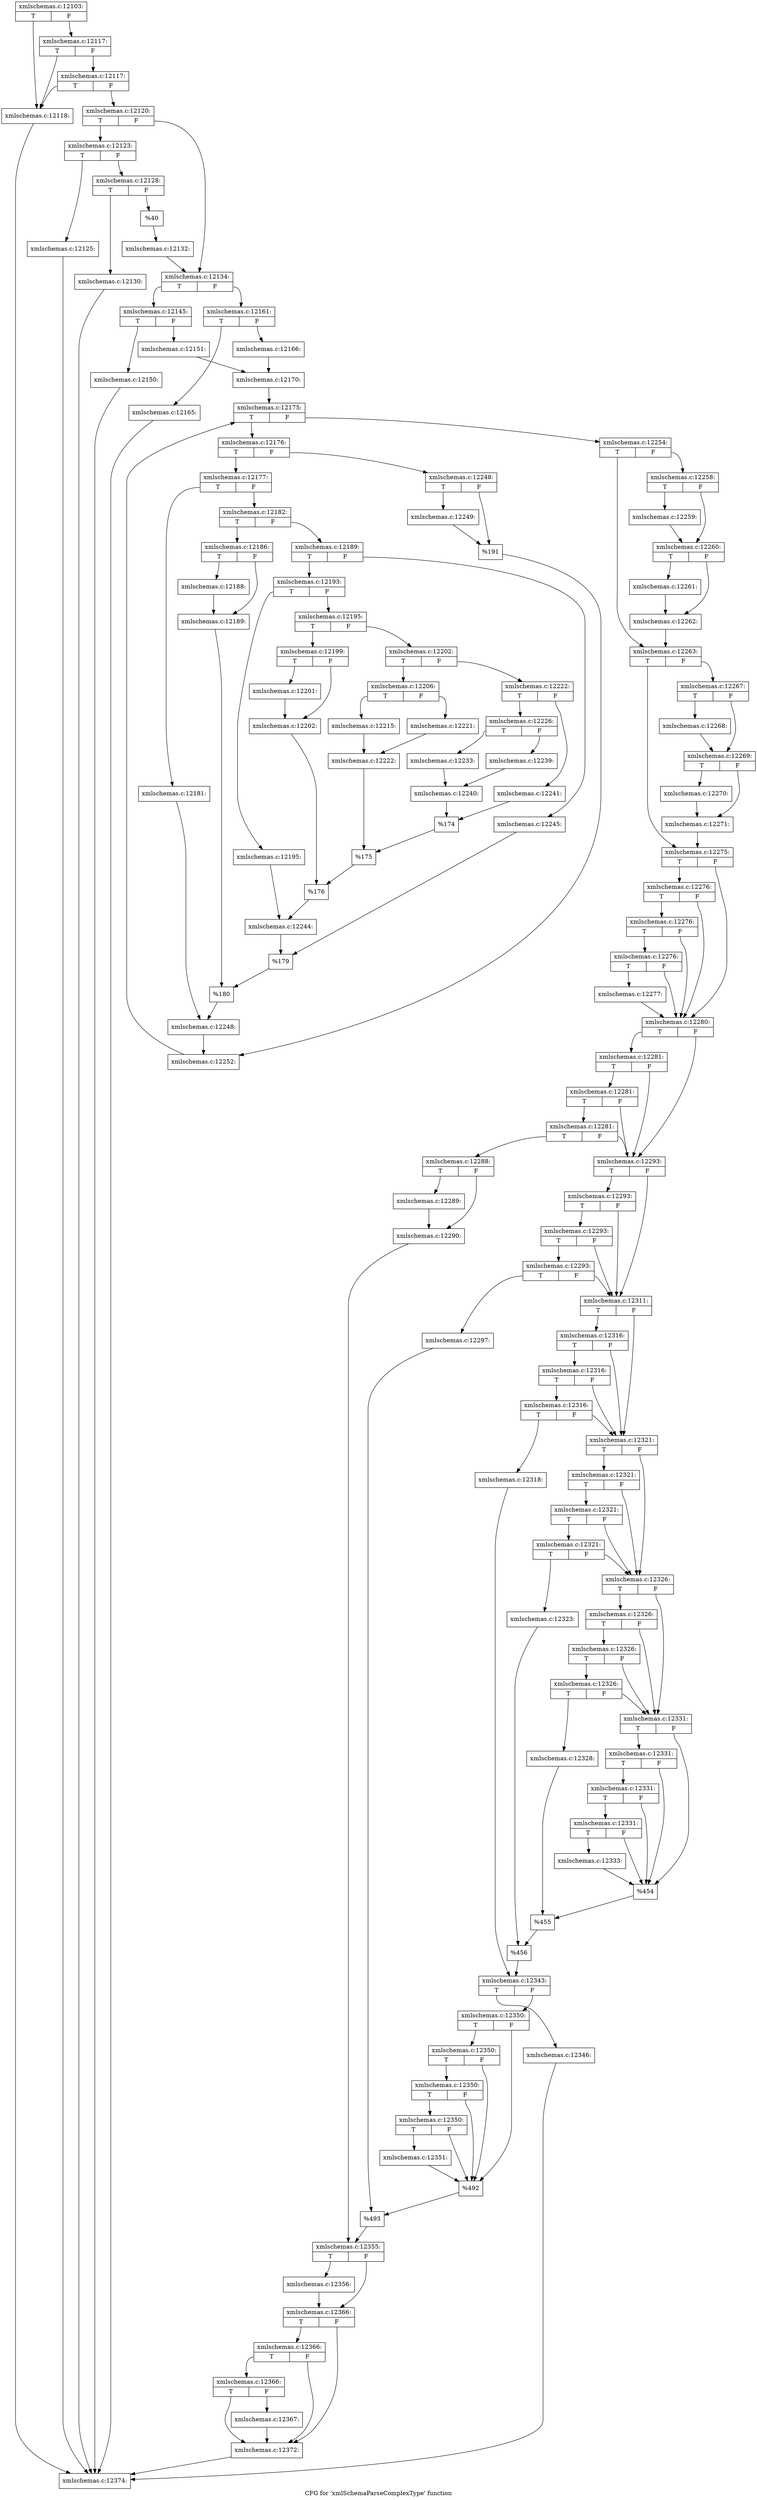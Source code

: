 digraph "CFG for 'xmlSchemaParseComplexType' function" {
	label="CFG for 'xmlSchemaParseComplexType' function";

	Node0x4d89630 [shape=record,label="{xmlschemas.c:12103:|{<s0>T|<s1>F}}"];
	Node0x4d89630:s0 -> Node0x4d8c380;
	Node0x4d89630:s1 -> Node0x4d8c4a0;
	Node0x4d8c4a0 [shape=record,label="{xmlschemas.c:12117:|{<s0>T|<s1>F}}"];
	Node0x4d8c4a0:s0 -> Node0x4d8c380;
	Node0x4d8c4a0:s1 -> Node0x4d8c420;
	Node0x4d8c420 [shape=record,label="{xmlschemas.c:12117:|{<s0>T|<s1>F}}"];
	Node0x4d8c420:s0 -> Node0x4d8c380;
	Node0x4d8c420:s1 -> Node0x4d8c3d0;
	Node0x4d8c380 [shape=record,label="{xmlschemas.c:12118:}"];
	Node0x4d8c380 -> Node0x4d8a0e0;
	Node0x4d8c3d0 [shape=record,label="{xmlschemas.c:12120:|{<s0>T|<s1>F}}"];
	Node0x4d8c3d0:s0 -> Node0x4d8d000;
	Node0x4d8c3d0:s1 -> Node0x4d8d050;
	Node0x4d8d000 [shape=record,label="{xmlschemas.c:12123:|{<s0>T|<s1>F}}"];
	Node0x4d8d000:s0 -> Node0x4d8d730;
	Node0x4d8d000:s1 -> Node0x4d8d7d0;
	Node0x4d8d730 [shape=record,label="{xmlschemas.c:12125:}"];
	Node0x4d8d730 -> Node0x4d8a0e0;
	Node0x4d8d7d0 [shape=record,label="{xmlschemas.c:12128:|{<s0>T|<s1>F}}"];
	Node0x4d8d7d0:s0 -> Node0x4d8dfe0;
	Node0x4d8d7d0:s1 -> Node0x4d8e030;
	Node0x4d8dfe0 [shape=record,label="{xmlschemas.c:12130:}"];
	Node0x4d8dfe0 -> Node0x4d8a0e0;
	Node0x4d8e030 [shape=record,label="{%40}"];
	Node0x4d8e030 -> Node0x4d8d780;
	Node0x4d8d780 [shape=record,label="{xmlschemas.c:12132:}"];
	Node0x4d8d780 -> Node0x4d8d050;
	Node0x4d8d050 [shape=record,label="{xmlschemas.c:12134:|{<s0>T|<s1>F}}"];
	Node0x4d8d050:s0 -> Node0x4d8e9e0;
	Node0x4d8d050:s1 -> Node0x4d8ea80;
	Node0x4d8e9e0 [shape=record,label="{xmlschemas.c:12145:|{<s0>T|<s1>F}}"];
	Node0x4d8e9e0:s0 -> Node0x4d8f770;
	Node0x4d8e9e0:s1 -> Node0x4d8faa0;
	Node0x4d8f770 [shape=record,label="{xmlschemas.c:12150:}"];
	Node0x4d8f770 -> Node0x4d8a0e0;
	Node0x4d8faa0 [shape=record,label="{xmlschemas.c:12151:}"];
	Node0x4d8faa0 -> Node0x4d8ea30;
	Node0x4d8ea80 [shape=record,label="{xmlschemas.c:12161:|{<s0>T|<s1>F}}"];
	Node0x4d8ea80:s0 -> Node0x4d90f40;
	Node0x4d8ea80:s1 -> Node0x4d90f90;
	Node0x4d90f40 [shape=record,label="{xmlschemas.c:12165:}"];
	Node0x4d90f40 -> Node0x4d8a0e0;
	Node0x4d90f90 [shape=record,label="{xmlschemas.c:12166:}"];
	Node0x4d90f90 -> Node0x4d8ea30;
	Node0x4d8ea30 [shape=record,label="{xmlschemas.c:12170:}"];
	Node0x4d8ea30 -> Node0x4d922e0;
	Node0x4d922e0 [shape=record,label="{xmlschemas.c:12175:|{<s0>T|<s1>F}}"];
	Node0x4d922e0:s0 -> Node0x4d92690;
	Node0x4d922e0:s1 -> Node0x4d924c0;
	Node0x4d92690 [shape=record,label="{xmlschemas.c:12176:|{<s0>T|<s1>F}}"];
	Node0x4d92690:s0 -> Node0x4d927d0;
	Node0x4d92690:s1 -> Node0x4d92870;
	Node0x4d927d0 [shape=record,label="{xmlschemas.c:12177:|{<s0>T|<s1>F}}"];
	Node0x4d927d0:s0 -> Node0x4d92c00;
	Node0x4d927d0:s1 -> Node0x4d92ca0;
	Node0x4d92c00 [shape=record,label="{xmlschemas.c:12181:}"];
	Node0x4d92c00 -> Node0x4d92c50;
	Node0x4d92ca0 [shape=record,label="{xmlschemas.c:12182:|{<s0>T|<s1>F}}"];
	Node0x4d92ca0:s0 -> Node0x4d934d0;
	Node0x4d92ca0:s1 -> Node0x4d93570;
	Node0x4d934d0 [shape=record,label="{xmlschemas.c:12186:|{<s0>T|<s1>F}}"];
	Node0x4d934d0:s0 -> Node0x4d93b00;
	Node0x4d934d0:s1 -> Node0x4d93b50;
	Node0x4d93b00 [shape=record,label="{xmlschemas.c:12188:}"];
	Node0x4d93b00 -> Node0x4d93b50;
	Node0x4d93b50 [shape=record,label="{xmlschemas.c:12189:}"];
	Node0x4d93b50 -> Node0x4d93520;
	Node0x4d93570 [shape=record,label="{xmlschemas.c:12189:|{<s0>T|<s1>F}}"];
	Node0x4d93570:s0 -> Node0x4d8f8d0;
	Node0x4d93570:s1 -> Node0x4d952a0;
	Node0x4d8f8d0 [shape=record,label="{xmlschemas.c:12193:|{<s0>T|<s1>F}}"];
	Node0x4d8f8d0:s0 -> Node0x4d95460;
	Node0x4d8f8d0:s1 -> Node0x4d95500;
	Node0x4d95460 [shape=record,label="{xmlschemas.c:12195:}"];
	Node0x4d95460 -> Node0x4d954b0;
	Node0x4d95500 [shape=record,label="{xmlschemas.c:12195:|{<s0>T|<s1>F}}"];
	Node0x4d95500:s0 -> Node0x4d95a40;
	Node0x4d95500:s1 -> Node0x4d95ae0;
	Node0x4d95a40 [shape=record,label="{xmlschemas.c:12199:|{<s0>T|<s1>F}}"];
	Node0x4d95a40:s0 -> Node0x4aee5c0;
	Node0x4d95a40:s1 -> Node0x4aee920;
	Node0x4aee5c0 [shape=record,label="{xmlschemas.c:12201:}"];
	Node0x4aee5c0 -> Node0x4aee920;
	Node0x4aee920 [shape=record,label="{xmlschemas.c:12202:}"];
	Node0x4aee920 -> Node0x4d95a90;
	Node0x4d95ae0 [shape=record,label="{xmlschemas.c:12202:|{<s0>T|<s1>F}}"];
	Node0x4d95ae0:s0 -> Node0x4d967c0;
	Node0x4d95ae0:s1 -> Node0x4d96860;
	Node0x4d967c0 [shape=record,label="{xmlschemas.c:12206:|{<s0>T|<s1>F}}"];
	Node0x4d967c0:s0 -> Node0x4d97290;
	Node0x4d967c0:s1 -> Node0x4d97330;
	Node0x4d97290 [shape=record,label="{xmlschemas.c:12215:}"];
	Node0x4d97290 -> Node0x4d972e0;
	Node0x4d97330 [shape=record,label="{xmlschemas.c:12221:}"];
	Node0x4d97330 -> Node0x4d972e0;
	Node0x4d972e0 [shape=record,label="{xmlschemas.c:12222:}"];
	Node0x4d972e0 -> Node0x4d96810;
	Node0x4d96860 [shape=record,label="{xmlschemas.c:12222:|{<s0>T|<s1>F}}"];
	Node0x4d96860:s0 -> Node0x4d985e0;
	Node0x4d96860:s1 -> Node0x4d98680;
	Node0x4d985e0 [shape=record,label="{xmlschemas.c:12226:|{<s0>T|<s1>F}}"];
	Node0x4d985e0:s0 -> Node0x4d990b0;
	Node0x4d985e0:s1 -> Node0x4d99150;
	Node0x4d990b0 [shape=record,label="{xmlschemas.c:12233:}"];
	Node0x4d990b0 -> Node0x4d99100;
	Node0x4d99150 [shape=record,label="{xmlschemas.c:12239:}"];
	Node0x4d99150 -> Node0x4d99100;
	Node0x4d99100 [shape=record,label="{xmlschemas.c:12240:}"];
	Node0x4d99100 -> Node0x4d98630;
	Node0x4d98680 [shape=record,label="{xmlschemas.c:12241:}"];
	Node0x4d98680 -> Node0x4d98630;
	Node0x4d98630 [shape=record,label="{%174}"];
	Node0x4d98630 -> Node0x4d96810;
	Node0x4d96810 [shape=record,label="{%175}"];
	Node0x4d96810 -> Node0x4d95a90;
	Node0x4d95a90 [shape=record,label="{%176}"];
	Node0x4d95a90 -> Node0x4d954b0;
	Node0x4d954b0 [shape=record,label="{xmlschemas.c:12244:}"];
	Node0x4d954b0 -> Node0x4aeec70;
	Node0x4d952a0 [shape=record,label="{xmlschemas.c:12245:}"];
	Node0x4d952a0 -> Node0x4aeec70;
	Node0x4aeec70 [shape=record,label="{%179}"];
	Node0x4aeec70 -> Node0x4d93520;
	Node0x4d93520 [shape=record,label="{%180}"];
	Node0x4d93520 -> Node0x4d92c50;
	Node0x4d92c50 [shape=record,label="{xmlschemas.c:12248:}"];
	Node0x4d92c50 -> Node0x4d92820;
	Node0x4d92870 [shape=record,label="{xmlschemas.c:12248:|{<s0>T|<s1>F}}"];
	Node0x4d92870:s0 -> Node0x4d9b140;
	Node0x4d92870:s1 -> Node0x4d9b190;
	Node0x4d9b140 [shape=record,label="{xmlschemas.c:12249:}"];
	Node0x4d9b140 -> Node0x4d9b190;
	Node0x4d9b190 [shape=record,label="{%191}"];
	Node0x4d9b190 -> Node0x4d92820;
	Node0x4d92820 [shape=record,label="{xmlschemas.c:12252:}"];
	Node0x4d92820 -> Node0x4d922e0;
	Node0x4d924c0 [shape=record,label="{xmlschemas.c:12254:|{<s0>T|<s1>F}}"];
	Node0x4d924c0:s0 -> Node0x4d9c000;
	Node0x4d924c0:s1 -> Node0x4d9bfb0;
	Node0x4d9bfb0 [shape=record,label="{xmlschemas.c:12258:|{<s0>T|<s1>F}}"];
	Node0x4d9bfb0:s0 -> Node0x4d9c300;
	Node0x4d9bfb0:s1 -> Node0x4d9c350;
	Node0x4d9c300 [shape=record,label="{xmlschemas.c:12259:}"];
	Node0x4d9c300 -> Node0x4d9c350;
	Node0x4d9c350 [shape=record,label="{xmlschemas.c:12260:|{<s0>T|<s1>F}}"];
	Node0x4d9c350:s0 -> Node0x4d9cba0;
	Node0x4d9c350:s1 -> Node0x4d9cbf0;
	Node0x4d9cba0 [shape=record,label="{xmlschemas.c:12261:}"];
	Node0x4d9cba0 -> Node0x4d9cbf0;
	Node0x4d9cbf0 [shape=record,label="{xmlschemas.c:12262:}"];
	Node0x4d9cbf0 -> Node0x4d9c000;
	Node0x4d9c000 [shape=record,label="{xmlschemas.c:12263:|{<s0>T|<s1>F}}"];
	Node0x4d9c000:s0 -> Node0x4d9d580;
	Node0x4d9c000:s1 -> Node0x4d9d530;
	Node0x4d9d530 [shape=record,label="{xmlschemas.c:12267:|{<s0>T|<s1>F}}"];
	Node0x4d9d530:s0 -> Node0x4d9d880;
	Node0x4d9d530:s1 -> Node0x4d9d8d0;
	Node0x4d9d880 [shape=record,label="{xmlschemas.c:12268:}"];
	Node0x4d9d880 -> Node0x4d9d8d0;
	Node0x4d9d8d0 [shape=record,label="{xmlschemas.c:12269:|{<s0>T|<s1>F}}"];
	Node0x4d9d8d0:s0 -> Node0x4d9e120;
	Node0x4d9d8d0:s1 -> Node0x4d9e170;
	Node0x4d9e120 [shape=record,label="{xmlschemas.c:12270:}"];
	Node0x4d9e120 -> Node0x4d9e170;
	Node0x4d9e170 [shape=record,label="{xmlschemas.c:12271:}"];
	Node0x4d9e170 -> Node0x4d9d580;
	Node0x4d9d580 [shape=record,label="{xmlschemas.c:12275:|{<s0>T|<s1>F}}"];
	Node0x4d9d580:s0 -> Node0x4d9eec0;
	Node0x4d9d580:s1 -> Node0x4d9eda0;
	Node0x4d9eec0 [shape=record,label="{xmlschemas.c:12276:|{<s0>T|<s1>F}}"];
	Node0x4d9eec0:s0 -> Node0x4d9ee70;
	Node0x4d9eec0:s1 -> Node0x4d9eda0;
	Node0x4d9ee70 [shape=record,label="{xmlschemas.c:12276:|{<s0>T|<s1>F}}"];
	Node0x4d9ee70:s0 -> Node0x4d9edf0;
	Node0x4d9ee70:s1 -> Node0x4d9eda0;
	Node0x4d9edf0 [shape=record,label="{xmlschemas.c:12276:|{<s0>T|<s1>F}}"];
	Node0x4d9edf0:s0 -> Node0x4d9ed50;
	Node0x4d9edf0:s1 -> Node0x4d9eda0;
	Node0x4d9ed50 [shape=record,label="{xmlschemas.c:12277:}"];
	Node0x4d9ed50 -> Node0x4d9eda0;
	Node0x4d9eda0 [shape=record,label="{xmlschemas.c:12280:|{<s0>T|<s1>F}}"];
	Node0x4d9eda0:s0 -> Node0x4da0790;
	Node0x4d9eda0:s1 -> Node0x4da0670;
	Node0x4da0790 [shape=record,label="{xmlschemas.c:12281:|{<s0>T|<s1>F}}"];
	Node0x4da0790:s0 -> Node0x4da0740;
	Node0x4da0790:s1 -> Node0x4da0670;
	Node0x4da0740 [shape=record,label="{xmlschemas.c:12281:|{<s0>T|<s1>F}}"];
	Node0x4da0740:s0 -> Node0x4da06c0;
	Node0x4da0740:s1 -> Node0x4da0670;
	Node0x4da06c0 [shape=record,label="{xmlschemas.c:12281:|{<s0>T|<s1>F}}"];
	Node0x4da06c0:s0 -> Node0x4da05d0;
	Node0x4da06c0:s1 -> Node0x4da0670;
	Node0x4da05d0 [shape=record,label="{xmlschemas.c:12288:|{<s0>T|<s1>F}}"];
	Node0x4da05d0:s0 -> Node0x4da15f0;
	Node0x4da05d0:s1 -> Node0x4da1640;
	Node0x4da15f0 [shape=record,label="{xmlschemas.c:12289:}"];
	Node0x4da15f0 -> Node0x4da1640;
	Node0x4da1640 [shape=record,label="{xmlschemas.c:12290:}"];
	Node0x4da1640 -> Node0x4da0620;
	Node0x4da0670 [shape=record,label="{xmlschemas.c:12293:|{<s0>T|<s1>F}}"];
	Node0x4da0670:s0 -> Node0x4da2ee0;
	Node0x4da0670:s1 -> Node0x4da2df0;
	Node0x4da2ee0 [shape=record,label="{xmlschemas.c:12293:|{<s0>T|<s1>F}}"];
	Node0x4da2ee0:s0 -> Node0x4da2e90;
	Node0x4da2ee0:s1 -> Node0x4da2df0;
	Node0x4da2e90 [shape=record,label="{xmlschemas.c:12293:|{<s0>T|<s1>F}}"];
	Node0x4da2e90:s0 -> Node0x4da2e40;
	Node0x4da2e90:s1 -> Node0x4da2df0;
	Node0x4da2e40 [shape=record,label="{xmlschemas.c:12293:|{<s0>T|<s1>F}}"];
	Node0x4da2e40:s0 -> Node0x4aeea50;
	Node0x4da2e40:s1 -> Node0x4da2df0;
	Node0x4aeea50 [shape=record,label="{xmlschemas.c:12297:}"];
	Node0x4aeea50 -> Node0x4da2710;
	Node0x4da2df0 [shape=record,label="{xmlschemas.c:12311:|{<s0>T|<s1>F}}"];
	Node0x4da2df0:s0 -> Node0x4da4db0;
	Node0x4da2df0:s1 -> Node0x4da4c90;
	Node0x4da4db0 [shape=record,label="{xmlschemas.c:12316:|{<s0>T|<s1>F}}"];
	Node0x4da4db0:s0 -> Node0x4da4d60;
	Node0x4da4db0:s1 -> Node0x4da4c90;
	Node0x4da4d60 [shape=record,label="{xmlschemas.c:12316:|{<s0>T|<s1>F}}"];
	Node0x4da4d60:s0 -> Node0x4da4ce0;
	Node0x4da4d60:s1 -> Node0x4da4c90;
	Node0x4da4ce0 [shape=record,label="{xmlschemas.c:12316:|{<s0>T|<s1>F}}"];
	Node0x4da4ce0:s0 -> Node0x4da4100;
	Node0x4da4ce0:s1 -> Node0x4da4c90;
	Node0x4da4100 [shape=record,label="{xmlschemas.c:12318:}"];
	Node0x4da4100 -> Node0x4da4c40;
	Node0x4da4c90 [shape=record,label="{xmlschemas.c:12321:|{<s0>T|<s1>F}}"];
	Node0x4da4c90:s0 -> Node0x4da69e0;
	Node0x4da4c90:s1 -> Node0x4da68f0;
	Node0x4da69e0 [shape=record,label="{xmlschemas.c:12321:|{<s0>T|<s1>F}}"];
	Node0x4da69e0:s0 -> Node0x4da6990;
	Node0x4da69e0:s1 -> Node0x4da68f0;
	Node0x4da6990 [shape=record,label="{xmlschemas.c:12321:|{<s0>T|<s1>F}}"];
	Node0x4da6990:s0 -> Node0x4da6940;
	Node0x4da6990:s1 -> Node0x4da68f0;
	Node0x4da6940 [shape=record,label="{xmlschemas.c:12321:|{<s0>T|<s1>F}}"];
	Node0x4da6940:s0 -> Node0x460ab40;
	Node0x4da6940:s1 -> Node0x4da68f0;
	Node0x460ab40 [shape=record,label="{xmlschemas.c:12323:}"];
	Node0x460ab40 -> Node0x4da6050;
	Node0x4da68f0 [shape=record,label="{xmlschemas.c:12326:|{<s0>T|<s1>F}}"];
	Node0x4da68f0:s0 -> Node0x4da8150;
	Node0x4da68f0:s1 -> Node0x4da8030;
	Node0x4da8150 [shape=record,label="{xmlschemas.c:12326:|{<s0>T|<s1>F}}"];
	Node0x4da8150:s0 -> Node0x4da8100;
	Node0x4da8150:s1 -> Node0x4da8030;
	Node0x4da8100 [shape=record,label="{xmlschemas.c:12326:|{<s0>T|<s1>F}}"];
	Node0x4da8100:s0 -> Node0x4da8080;
	Node0x4da8100:s1 -> Node0x4da8030;
	Node0x4da8080 [shape=record,label="{xmlschemas.c:12326:|{<s0>T|<s1>F}}"];
	Node0x4da8080:s0 -> Node0x4da7f90;
	Node0x4da8080:s1 -> Node0x4da8030;
	Node0x4da7f90 [shape=record,label="{xmlschemas.c:12328:}"];
	Node0x4da7f90 -> Node0x4da7fe0;
	Node0x4da8030 [shape=record,label="{xmlschemas.c:12331:|{<s0>T|<s1>F}}"];
	Node0x4da8030:s0 -> Node0x4bed510;
	Node0x4da8030:s1 -> Node0x4bed3f0;
	Node0x4bed510 [shape=record,label="{xmlschemas.c:12331:|{<s0>T|<s1>F}}"];
	Node0x4bed510:s0 -> Node0x4bed4c0;
	Node0x4bed510:s1 -> Node0x4bed3f0;
	Node0x4bed4c0 [shape=record,label="{xmlschemas.c:12331:|{<s0>T|<s1>F}}"];
	Node0x4bed4c0:s0 -> Node0x4bed440;
	Node0x4bed4c0:s1 -> Node0x4bed3f0;
	Node0x4bed440 [shape=record,label="{xmlschemas.c:12331:|{<s0>T|<s1>F}}"];
	Node0x4bed440:s0 -> Node0x4bed3a0;
	Node0x4bed440:s1 -> Node0x4bed3f0;
	Node0x4bed3a0 [shape=record,label="{xmlschemas.c:12333:}"];
	Node0x4bed3a0 -> Node0x4bed3f0;
	Node0x4bed3f0 [shape=record,label="{%454}"];
	Node0x4bed3f0 -> Node0x4da7fe0;
	Node0x4da7fe0 [shape=record,label="{%455}"];
	Node0x4da7fe0 -> Node0x4da6050;
	Node0x4da6050 [shape=record,label="{%456}"];
	Node0x4da6050 -> Node0x4da4c40;
	Node0x4da4c40 [shape=record,label="{xmlschemas.c:12343:|{<s0>T|<s1>F}}"];
	Node0x4da4c40:s0 -> Node0x4bee940;
	Node0x4da4c40:s1 -> Node0x4beeb60;
	Node0x4bee940 [shape=record,label="{xmlschemas.c:12346:}"];
	Node0x4bee940 -> Node0x4d8a0e0;
	Node0x4beeb60 [shape=record,label="{xmlschemas.c:12350:|{<s0>T|<s1>F}}"];
	Node0x4beeb60:s0 -> Node0x4dae0b0;
	Node0x4beeb60:s1 -> Node0x4dad920;
	Node0x4dae0b0 [shape=record,label="{xmlschemas.c:12350:|{<s0>T|<s1>F}}"];
	Node0x4dae0b0:s0 -> Node0x4dae060;
	Node0x4dae0b0:s1 -> Node0x4dad920;
	Node0x4dae060 [shape=record,label="{xmlschemas.c:12350:|{<s0>T|<s1>F}}"];
	Node0x4dae060:s0 -> Node0x4dadb50;
	Node0x4dae060:s1 -> Node0x4dad920;
	Node0x4dadb50 [shape=record,label="{xmlschemas.c:12350:|{<s0>T|<s1>F}}"];
	Node0x4dadb50:s0 -> Node0x42fa950;
	Node0x4dadb50:s1 -> Node0x4dad920;
	Node0x42fa950 [shape=record,label="{xmlschemas.c:12351:}"];
	Node0x42fa950 -> Node0x4dad920;
	Node0x4dad920 [shape=record,label="{%492}"];
	Node0x4dad920 -> Node0x4da2710;
	Node0x4da2710 [shape=record,label="{%493}"];
	Node0x4da2710 -> Node0x4da0620;
	Node0x4da0620 [shape=record,label="{xmlschemas.c:12355:|{<s0>T|<s1>F}}"];
	Node0x4da0620:s0 -> Node0x4daf290;
	Node0x4da0620:s1 -> Node0x4daf580;
	Node0x4daf290 [shape=record,label="{xmlschemas.c:12356:}"];
	Node0x4daf290 -> Node0x4daf580;
	Node0x4daf580 [shape=record,label="{xmlschemas.c:12366:|{<s0>T|<s1>F}}"];
	Node0x4daf580:s0 -> Node0x4db04c0;
	Node0x4daf580:s1 -> Node0x4db03f0;
	Node0x4db04c0 [shape=record,label="{xmlschemas.c:12366:|{<s0>T|<s1>F}}"];
	Node0x4db04c0:s0 -> Node0x4db0440;
	Node0x4db04c0:s1 -> Node0x4db03f0;
	Node0x4db0440 [shape=record,label="{xmlschemas.c:12366:|{<s0>T|<s1>F}}"];
	Node0x4db0440:s0 -> Node0x4db03f0;
	Node0x4db0440:s1 -> Node0x4db03a0;
	Node0x4db03a0 [shape=record,label="{xmlschemas.c:12367:}"];
	Node0x4db03a0 -> Node0x4db03f0;
	Node0x4db03f0 [shape=record,label="{xmlschemas.c:12372:}"];
	Node0x4db03f0 -> Node0x4d8a0e0;
	Node0x4d8a0e0 [shape=record,label="{xmlschemas.c:12374:}"];
}
